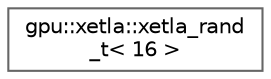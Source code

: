 digraph "Graphical Class Hierarchy"
{
 // LATEX_PDF_SIZE
  bgcolor="transparent";
  edge [fontname=Helvetica,fontsize=10,labelfontname=Helvetica,labelfontsize=10];
  node [fontname=Helvetica,fontsize=10,shape=box,height=0.2,width=0.4];
  rankdir="LR";
  Node0 [id="Node000000",label="gpu::xetla::xetla_rand\l_t\< 16 \>",height=0.2,width=0.4,color="grey40", fillcolor="white", style="filled",URL="$structgpu_1_1xetla_1_1xetla__rand__t.html",tooltip=" "];
}
